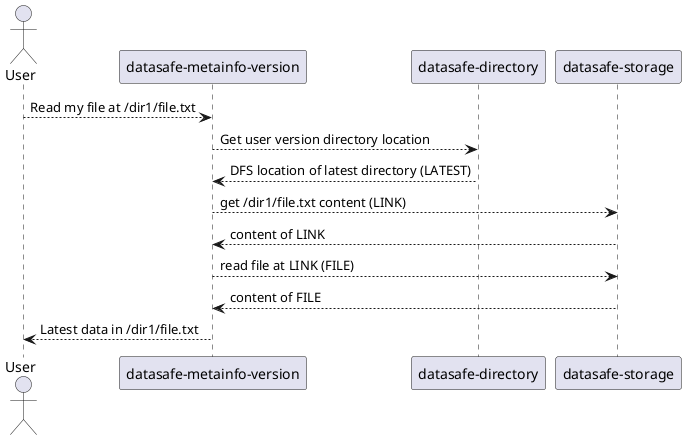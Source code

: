 @startuml
actor User
User --> "datasafe-metainfo-version" as meta : Read my file at /dir1/file.txt
meta --> "datasafe-directory" as directory : Get user version directory location
directory --> meta : DFS location of latest directory (LATEST)
meta --> "datasafe-storage" as s3 : get /dir1/file.txt content (LINK)
s3 --> meta : content of LINK
meta --> s3 : read file at LINK (FILE)
s3 --> meta : content of FILE
meta --> User : Latest data in /dir1/file.txt
@enduml
